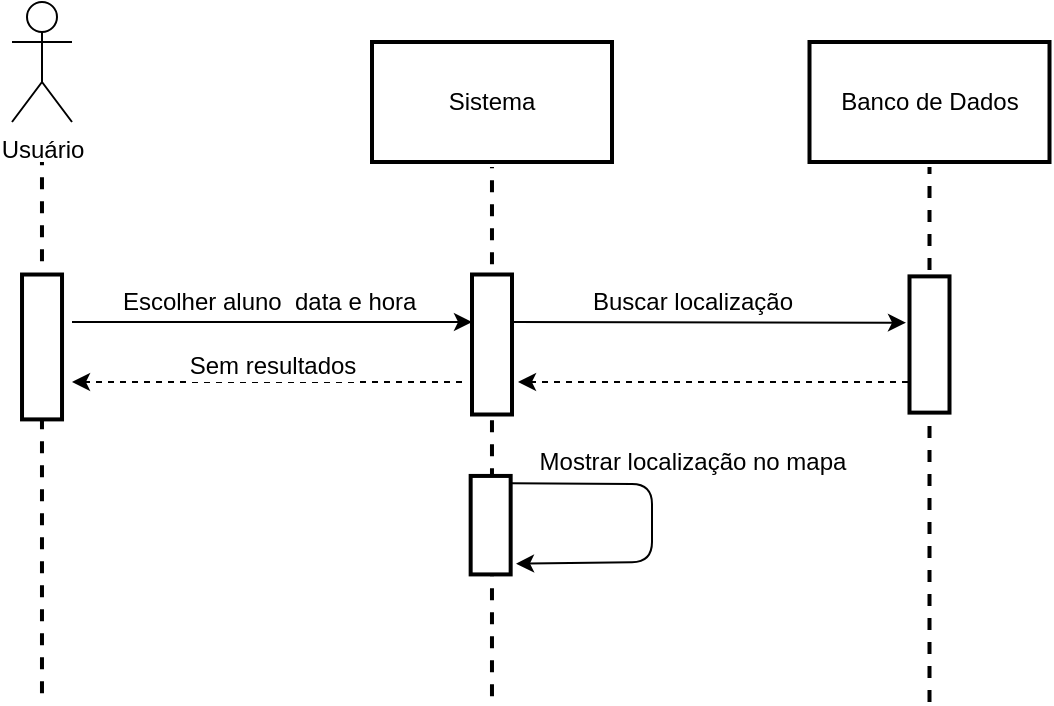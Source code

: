 <mxfile version="12.5.8" type="device"><diagram id="C5RBs43oDa-KdzZeNtuy" name="Page-1"><mxGraphModel dx="1422" dy="794" grid="1" gridSize="10" guides="1" tooltips="1" connect="1" arrows="1" fold="1" page="1" pageScale="1" pageWidth="1169" pageHeight="827" background="none" math="0" shadow="0"><root><mxCell id="WIyWlLk6GJQsqaUBKTNV-0"/><mxCell id="WIyWlLk6GJQsqaUBKTNV-1" parent="WIyWlLk6GJQsqaUBKTNV-0"/><mxCell id="uXj5kxqafkHv1mB6yQvV-0" value="Usuário" style="shape=umlActor;verticalLabelPosition=bottom;labelBackgroundColor=#ffffff;verticalAlign=top;html=1;outlineConnect=0;" parent="WIyWlLk6GJQsqaUBKTNV-1" vertex="1"><mxGeometry x="40" y="40" width="30" height="60" as="geometry"/></mxCell><mxCell id="uXj5kxqafkHv1mB6yQvV-7" value="" style="line;strokeWidth=2;html=1;perimeter=backbonePerimeter;points=[];outlineConnect=0;dashed=1;rotation=-90;" parent="WIyWlLk6GJQsqaUBKTNV-1" vertex="1"><mxGeometry x="147.65" y="249.84" width="264.68" height="10" as="geometry"/></mxCell><mxCell id="uXj5kxqafkHv1mB6yQvV-9" value="" style="rounded=0;whiteSpace=wrap;html=1;strokeWidth=2;rotation=-90;" parent="WIyWlLk6GJQsqaUBKTNV-1" vertex="1"><mxGeometry x="245" y="201.25" width="70" height="20" as="geometry"/></mxCell><mxCell id="uXj5kxqafkHv1mB6yQvV-11" value="Sistema" style="rounded=0;whiteSpace=wrap;html=1;strokeWidth=2;" parent="WIyWlLk6GJQsqaUBKTNV-1" vertex="1"><mxGeometry x="220" y="60" width="120" height="60" as="geometry"/></mxCell><mxCell id="uXj5kxqafkHv1mB6yQvV-13" value="" style="line;strokeWidth=2;html=1;perimeter=backbonePerimeter;points=[];outlineConnect=0;dashed=1;rotation=-90;" parent="WIyWlLk6GJQsqaUBKTNV-1" vertex="1"><mxGeometry x="-77.82" y="247.81" width="265.62" height="10" as="geometry"/></mxCell><mxCell id="uXj5kxqafkHv1mB6yQvV-14" value="" style="rounded=0;whiteSpace=wrap;html=1;strokeWidth=2;rotation=-90;" parent="WIyWlLk6GJQsqaUBKTNV-1" vertex="1"><mxGeometry x="18.79" y="202.48" width="72.44" height="20" as="geometry"/></mxCell><mxCell id="uXj5kxqafkHv1mB6yQvV-18" value="" style="endArrow=classic;html=1;" parent="WIyWlLk6GJQsqaUBKTNV-1" edge="1"><mxGeometry width="50" height="50" relative="1" as="geometry"><mxPoint x="70" y="200" as="sourcePoint"/><mxPoint x="270" y="200" as="targetPoint"/></mxGeometry></mxCell><mxCell id="uXj5kxqafkHv1mB6yQvV-19" value="Escolher aluno&amp;nbsp; data e hora&amp;nbsp;" style="text;html=1;align=center;verticalAlign=middle;resizable=0;points=[];labelBackgroundColor=#ffffff;" parent="uXj5kxqafkHv1mB6yQvV-18" vertex="1" connectable="0"><mxGeometry x="0.4" y="-2" relative="1" as="geometry"><mxPoint x="-40" y="-12" as="offset"/></mxGeometry></mxCell><mxCell id="uXj5kxqafkHv1mB6yQvV-20" value="" style="line;strokeWidth=2;html=1;perimeter=backbonePerimeter;points=[];outlineConnect=0;dashed=1;rotation=-90;" parent="WIyWlLk6GJQsqaUBKTNV-1" vertex="1"><mxGeometry x="365" y="251.25" width="267.5" height="10" as="geometry"/></mxCell><mxCell id="uXj5kxqafkHv1mB6yQvV-21" value="" style="rounded=0;whiteSpace=wrap;html=1;strokeWidth=2;rotation=-90;" parent="WIyWlLk6GJQsqaUBKTNV-1" vertex="1"><mxGeometry x="464.69" y="201.25" width="68.12" height="20" as="geometry"/></mxCell><mxCell id="uXj5kxqafkHv1mB6yQvV-22" value="Banco de Dados" style="rounded=0;whiteSpace=wrap;html=1;strokeWidth=2;" parent="WIyWlLk6GJQsqaUBKTNV-1" vertex="1"><mxGeometry x="438.75" y="60" width="120" height="60" as="geometry"/></mxCell><mxCell id="uXj5kxqafkHv1mB6yQvV-23" value="" style="endArrow=classic;html=1;entryX=0.914;entryY=-0.15;entryDx=0;entryDy=0;entryPerimeter=0;" parent="WIyWlLk6GJQsqaUBKTNV-1" edge="1"><mxGeometry width="50" height="50" relative="1" as="geometry"><mxPoint x="290" y="200" as="sourcePoint"/><mxPoint x="487" y="200.33" as="targetPoint"/></mxGeometry></mxCell><mxCell id="MOInlYDvj1Sn-thnYrm1-0" value="Buscar localização" style="text;html=1;align=center;verticalAlign=middle;resizable=0;points=[];labelBackgroundColor=#ffffff;" vertex="1" connectable="0" parent="uXj5kxqafkHv1mB6yQvV-23"><mxGeometry x="0.411" y="-1" relative="1" as="geometry"><mxPoint x="-49" y="-11.23" as="offset"/></mxGeometry></mxCell><mxCell id="uXj5kxqafkHv1mB6yQvV-25" value="" style="endArrow=classic;html=1;dashed=1;" parent="WIyWlLk6GJQsqaUBKTNV-1" edge="1"><mxGeometry width="50" height="50" relative="1" as="geometry"><mxPoint x="488" y="230" as="sourcePoint"/><mxPoint x="293" y="230" as="targetPoint"/></mxGeometry></mxCell><mxCell id="uXj5kxqafkHv1mB6yQvV-30" value="" style="endArrow=classic;html=1;entryX=0.109;entryY=1.134;entryDx=0;entryDy=0;entryPerimeter=0;" parent="WIyWlLk6GJQsqaUBKTNV-1" edge="1" target="g0WJtnFvXcIvdy32x_yS-2"><mxGeometry width="50" height="50" relative="1" as="geometry"><mxPoint x="289.32" y="280.63" as="sourcePoint"/><mxPoint x="360" y="330" as="targetPoint"/><Array as="points"><mxPoint x="360" y="281"/><mxPoint x="360" y="320"/></Array></mxGeometry></mxCell><mxCell id="uXj5kxqafkHv1mB6yQvV-31" value="Mostrar localização no mapa" style="text;html=1;align=center;verticalAlign=middle;resizable=0;points=[];labelBackgroundColor=#ffffff;" parent="uXj5kxqafkHv1mB6yQvV-30" vertex="1" connectable="0"><mxGeometry x="0.4" y="-2" relative="1" as="geometry"><mxPoint x="34.34" y="-48" as="offset"/></mxGeometry></mxCell><mxCell id="g0WJtnFvXcIvdy32x_yS-0" value="" style="endArrow=classic;html=1;dashed=1;" parent="WIyWlLk6GJQsqaUBKTNV-1" edge="1"><mxGeometry width="50" height="50" relative="1" as="geometry"><mxPoint x="265" y="230" as="sourcePoint"/><mxPoint x="70" y="230" as="targetPoint"/></mxGeometry></mxCell><mxCell id="MOInlYDvj1Sn-thnYrm1-1" value="Sem resultados" style="text;html=1;align=center;verticalAlign=middle;resizable=0;points=[];labelBackgroundColor=#ffffff;" vertex="1" connectable="0" parent="g0WJtnFvXcIvdy32x_yS-0"><mxGeometry x="0.395" y="-2" relative="1" as="geometry"><mxPoint x="41" y="-6.75" as="offset"/></mxGeometry></mxCell><mxCell id="g0WJtnFvXcIvdy32x_yS-2" value="" style="rounded=0;whiteSpace=wrap;html=1;strokeWidth=2;rotation=-90;" parent="WIyWlLk6GJQsqaUBKTNV-1" vertex="1"><mxGeometry x="254.71" y="291.59" width="49.24" height="20" as="geometry"/></mxCell></root></mxGraphModel></diagram></mxfile>